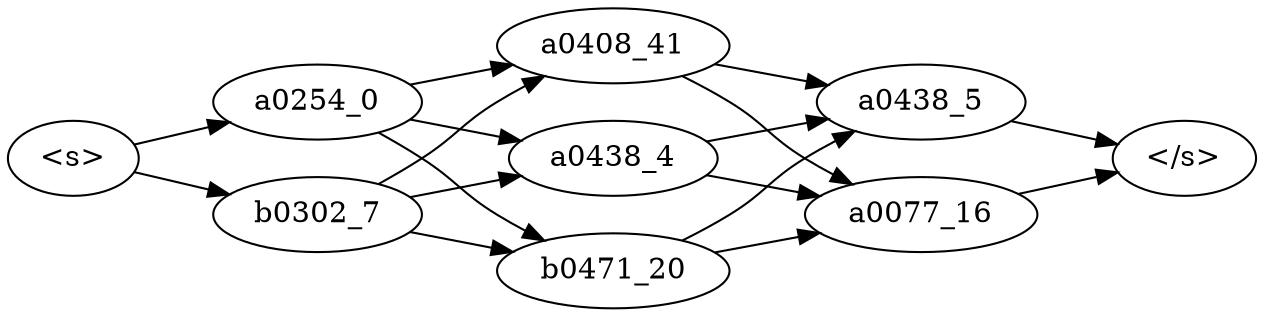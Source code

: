 digraph G {
	rankdir = LR;
	start [label="<s>"];
	ps1 [label="a0254_0"];
	ps2 [label="b0302_7"];
	si1 [label="a0408_41"];
	si2 [label="a0438_4"];
	si3 [label="b0471_20"];
	ip1 [label="a0438_5"];
	ip2 [label="a0077_16"];
	end [label="</s>"];
	start -> ps1;
	start -> ps2;
	ps1 -> si1;
	ps1 -> si2;
	ps1 -> si3;
	ps2 -> si1;
	ps2 -> si2;
	ps2 -> si3;
	si1 -> ip1;
	si1 -> ip2;
	si2 -> ip1;
	si2 -> ip2;
	si3 -> ip1;
	si3 -> ip2;
	ip1 -> end;
	ip2 -> end;
}
